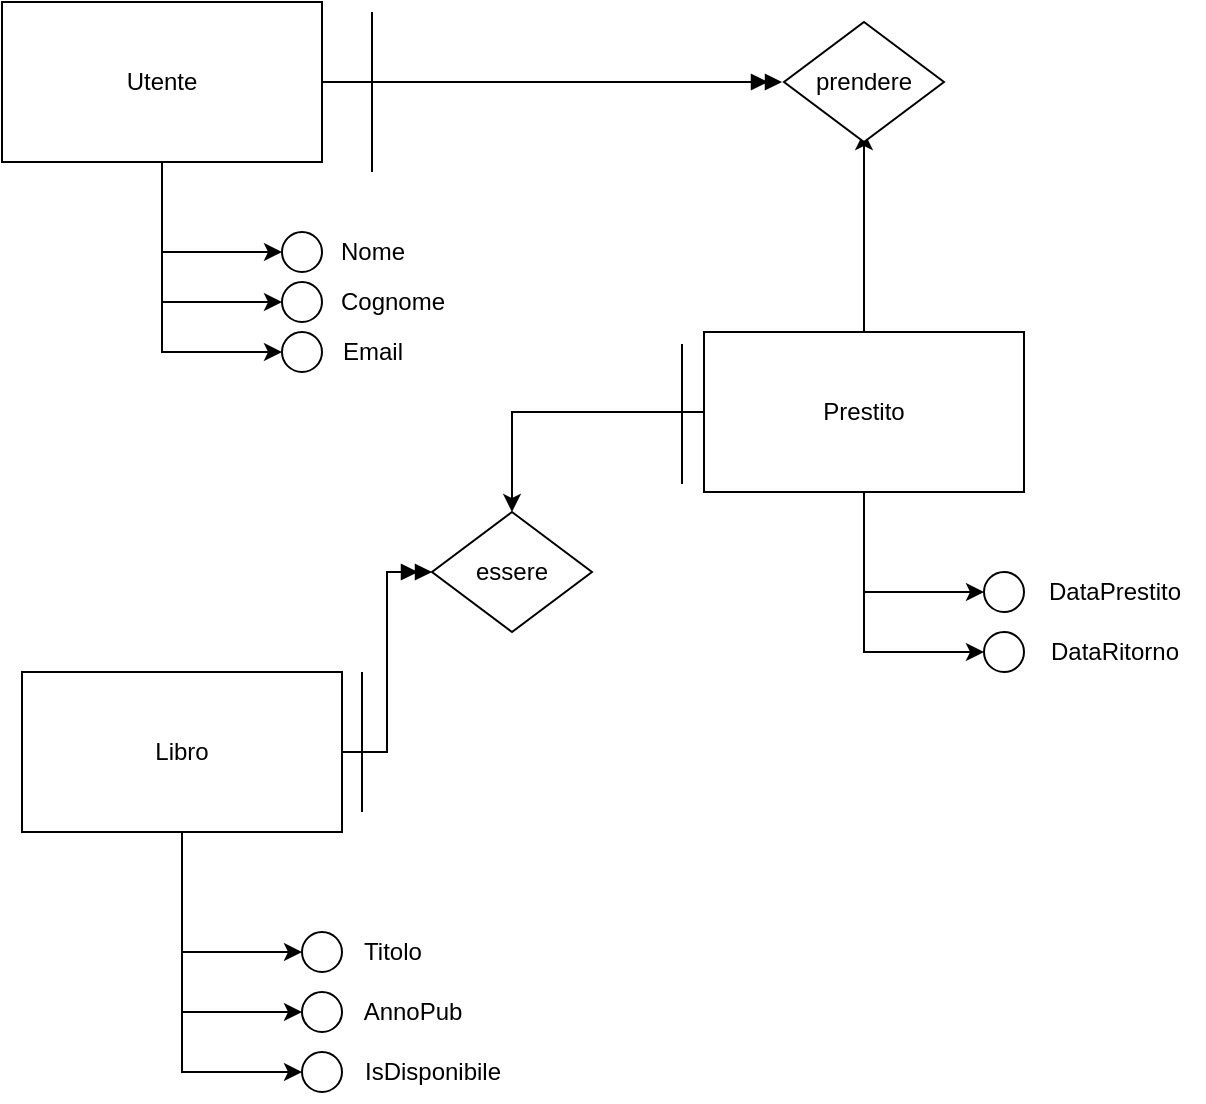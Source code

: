 <mxfile version="23.1.5" type="device">
  <diagram name="Pagina-1" id="YHSVwnl1a4Yjysgnxnxt">
    <mxGraphModel dx="1050" dy="629" grid="1" gridSize="10" guides="1" tooltips="1" connect="1" arrows="1" fold="1" page="0" pageScale="1" pageWidth="827" pageHeight="1169" math="0" shadow="0">
      <root>
        <mxCell id="0" />
        <mxCell id="1" parent="0" />
        <mxCell id="tNsFvqBchOSQwB9dOA6m-10" style="edgeStyle=orthogonalEdgeStyle;rounded=0;orthogonalLoop=1;jettySize=auto;html=1;entryX=0;entryY=0.5;entryDx=0;entryDy=0;" edge="1" parent="1" source="tNsFvqBchOSQwB9dOA6m-1" target="tNsFvqBchOSQwB9dOA6m-4">
          <mxGeometry relative="1" as="geometry" />
        </mxCell>
        <mxCell id="tNsFvqBchOSQwB9dOA6m-11" style="edgeStyle=orthogonalEdgeStyle;rounded=0;orthogonalLoop=1;jettySize=auto;html=1;entryX=0;entryY=0.5;entryDx=0;entryDy=0;" edge="1" parent="1" source="tNsFvqBchOSQwB9dOA6m-1" target="tNsFvqBchOSQwB9dOA6m-6">
          <mxGeometry relative="1" as="geometry" />
        </mxCell>
        <mxCell id="tNsFvqBchOSQwB9dOA6m-12" style="edgeStyle=orthogonalEdgeStyle;rounded=0;orthogonalLoop=1;jettySize=auto;html=1;entryX=0;entryY=0.5;entryDx=0;entryDy=0;" edge="1" parent="1" source="tNsFvqBchOSQwB9dOA6m-1" target="tNsFvqBchOSQwB9dOA6m-8">
          <mxGeometry relative="1" as="geometry" />
        </mxCell>
        <mxCell id="tNsFvqBchOSQwB9dOA6m-32" style="edgeStyle=orthogonalEdgeStyle;rounded=0;orthogonalLoop=1;jettySize=auto;html=1;endArrow=doubleBlock;endFill=1;" edge="1" parent="1" source="tNsFvqBchOSQwB9dOA6m-1">
          <mxGeometry relative="1" as="geometry">
            <mxPoint x="550" y="165" as="targetPoint" />
          </mxGeometry>
        </mxCell>
        <mxCell id="tNsFvqBchOSQwB9dOA6m-1" value="Utente" style="rounded=0;whiteSpace=wrap;html=1;" vertex="1" parent="1">
          <mxGeometry x="160" y="125" width="160" height="80" as="geometry" />
        </mxCell>
        <mxCell id="tNsFvqBchOSQwB9dOA6m-20" style="edgeStyle=orthogonalEdgeStyle;rounded=0;orthogonalLoop=1;jettySize=auto;html=1;entryX=0;entryY=0.5;entryDx=0;entryDy=0;" edge="1" parent="1" source="tNsFvqBchOSQwB9dOA6m-2" target="tNsFvqBchOSQwB9dOA6m-13">
          <mxGeometry relative="1" as="geometry" />
        </mxCell>
        <mxCell id="tNsFvqBchOSQwB9dOA6m-21" style="edgeStyle=orthogonalEdgeStyle;rounded=0;orthogonalLoop=1;jettySize=auto;html=1;entryX=0;entryY=0.5;entryDx=0;entryDy=0;" edge="1" parent="1" source="tNsFvqBchOSQwB9dOA6m-2" target="tNsFvqBchOSQwB9dOA6m-14">
          <mxGeometry relative="1" as="geometry" />
        </mxCell>
        <mxCell id="tNsFvqBchOSQwB9dOA6m-22" style="edgeStyle=orthogonalEdgeStyle;rounded=0;orthogonalLoop=1;jettySize=auto;html=1;entryX=0;entryY=0.5;entryDx=0;entryDy=0;" edge="1" parent="1" source="tNsFvqBchOSQwB9dOA6m-2" target="tNsFvqBchOSQwB9dOA6m-15">
          <mxGeometry relative="1" as="geometry" />
        </mxCell>
        <mxCell id="tNsFvqBchOSQwB9dOA6m-38" style="edgeStyle=orthogonalEdgeStyle;rounded=0;orthogonalLoop=1;jettySize=auto;html=1;entryX=0;entryY=0.5;entryDx=0;entryDy=0;endArrow=doubleBlock;endFill=1;" edge="1" parent="1" source="tNsFvqBchOSQwB9dOA6m-2" target="tNsFvqBchOSQwB9dOA6m-36">
          <mxGeometry relative="1" as="geometry" />
        </mxCell>
        <mxCell id="tNsFvqBchOSQwB9dOA6m-2" value="Libro" style="rounded=0;whiteSpace=wrap;html=1;" vertex="1" parent="1">
          <mxGeometry x="170" y="460" width="160" height="80" as="geometry" />
        </mxCell>
        <mxCell id="tNsFvqBchOSQwB9dOA6m-29" style="edgeStyle=orthogonalEdgeStyle;rounded=0;orthogonalLoop=1;jettySize=auto;html=1;entryX=0;entryY=0.5;entryDx=0;entryDy=0;" edge="1" parent="1" source="tNsFvqBchOSQwB9dOA6m-3" target="tNsFvqBchOSQwB9dOA6m-23">
          <mxGeometry relative="1" as="geometry" />
        </mxCell>
        <mxCell id="tNsFvqBchOSQwB9dOA6m-30" style="edgeStyle=orthogonalEdgeStyle;rounded=0;orthogonalLoop=1;jettySize=auto;html=1;entryX=0;entryY=0.5;entryDx=0;entryDy=0;" edge="1" parent="1" source="tNsFvqBchOSQwB9dOA6m-3" target="tNsFvqBchOSQwB9dOA6m-24">
          <mxGeometry relative="1" as="geometry" />
        </mxCell>
        <mxCell id="tNsFvqBchOSQwB9dOA6m-33" style="edgeStyle=orthogonalEdgeStyle;rounded=0;orthogonalLoop=1;jettySize=auto;html=1;entryX=0.5;entryY=0.917;entryDx=0;entryDy=0;entryPerimeter=0;" edge="1" parent="1" source="tNsFvqBchOSQwB9dOA6m-3" target="tNsFvqBchOSQwB9dOA6m-31">
          <mxGeometry relative="1" as="geometry">
            <mxPoint x="591" y="200" as="targetPoint" />
          </mxGeometry>
        </mxCell>
        <mxCell id="tNsFvqBchOSQwB9dOA6m-37" style="edgeStyle=orthogonalEdgeStyle;rounded=0;orthogonalLoop=1;jettySize=auto;html=1;entryX=0.5;entryY=0;entryDx=0;entryDy=0;" edge="1" parent="1" source="tNsFvqBchOSQwB9dOA6m-3" target="tNsFvqBchOSQwB9dOA6m-36">
          <mxGeometry relative="1" as="geometry" />
        </mxCell>
        <mxCell id="tNsFvqBchOSQwB9dOA6m-3" value="Prestito" style="rounded=0;whiteSpace=wrap;html=1;" vertex="1" parent="1">
          <mxGeometry x="511" y="290" width="160" height="80" as="geometry" />
        </mxCell>
        <mxCell id="tNsFvqBchOSQwB9dOA6m-4" value="" style="ellipse;whiteSpace=wrap;html=1;aspect=fixed;" vertex="1" parent="1">
          <mxGeometry x="300" y="240" width="20" height="20" as="geometry" />
        </mxCell>
        <mxCell id="tNsFvqBchOSQwB9dOA6m-5" value="Nome" style="text;html=1;align=center;verticalAlign=middle;resizable=0;points=[];autosize=1;strokeColor=none;fillColor=none;" vertex="1" parent="1">
          <mxGeometry x="315" y="235" width="60" height="30" as="geometry" />
        </mxCell>
        <mxCell id="tNsFvqBchOSQwB9dOA6m-6" value="" style="ellipse;whiteSpace=wrap;html=1;aspect=fixed;" vertex="1" parent="1">
          <mxGeometry x="300" y="265" width="20" height="20" as="geometry" />
        </mxCell>
        <mxCell id="tNsFvqBchOSQwB9dOA6m-7" value="Cognome" style="text;html=1;align=center;verticalAlign=middle;resizable=0;points=[];autosize=1;strokeColor=none;fillColor=none;" vertex="1" parent="1">
          <mxGeometry x="315" y="260" width="80" height="30" as="geometry" />
        </mxCell>
        <mxCell id="tNsFvqBchOSQwB9dOA6m-8" value="" style="ellipse;whiteSpace=wrap;html=1;aspect=fixed;" vertex="1" parent="1">
          <mxGeometry x="300" y="290" width="20" height="20" as="geometry" />
        </mxCell>
        <mxCell id="tNsFvqBchOSQwB9dOA6m-9" value="Email" style="text;html=1;align=center;verticalAlign=middle;resizable=0;points=[];autosize=1;strokeColor=none;fillColor=none;" vertex="1" parent="1">
          <mxGeometry x="320" y="285" width="50" height="30" as="geometry" />
        </mxCell>
        <mxCell id="tNsFvqBchOSQwB9dOA6m-13" value="" style="ellipse;whiteSpace=wrap;html=1;aspect=fixed;" vertex="1" parent="1">
          <mxGeometry x="310" y="590" width="20" height="20" as="geometry" />
        </mxCell>
        <mxCell id="tNsFvqBchOSQwB9dOA6m-14" value="" style="ellipse;whiteSpace=wrap;html=1;aspect=fixed;" vertex="1" parent="1">
          <mxGeometry x="310" y="620" width="20" height="20" as="geometry" />
        </mxCell>
        <mxCell id="tNsFvqBchOSQwB9dOA6m-15" value="" style="ellipse;whiteSpace=wrap;html=1;aspect=fixed;" vertex="1" parent="1">
          <mxGeometry x="310" y="650" width="20" height="20" as="geometry" />
        </mxCell>
        <mxCell id="tNsFvqBchOSQwB9dOA6m-17" value="Titolo" style="text;html=1;align=center;verticalAlign=middle;resizable=0;points=[];autosize=1;strokeColor=none;fillColor=none;" vertex="1" parent="1">
          <mxGeometry x="330" y="585" width="50" height="30" as="geometry" />
        </mxCell>
        <mxCell id="tNsFvqBchOSQwB9dOA6m-18" value="AnnoPub" style="text;html=1;align=center;verticalAlign=middle;resizable=0;points=[];autosize=1;strokeColor=none;fillColor=none;" vertex="1" parent="1">
          <mxGeometry x="330" y="615" width="70" height="30" as="geometry" />
        </mxCell>
        <mxCell id="tNsFvqBchOSQwB9dOA6m-19" value="IsDisponibile" style="text;html=1;align=center;verticalAlign=middle;resizable=0;points=[];autosize=1;strokeColor=none;fillColor=none;" vertex="1" parent="1">
          <mxGeometry x="330" y="645" width="90" height="30" as="geometry" />
        </mxCell>
        <mxCell id="tNsFvqBchOSQwB9dOA6m-23" value="" style="ellipse;whiteSpace=wrap;html=1;aspect=fixed;" vertex="1" parent="1">
          <mxGeometry x="651" y="410" width="20" height="20" as="geometry" />
        </mxCell>
        <mxCell id="tNsFvqBchOSQwB9dOA6m-24" value="" style="ellipse;whiteSpace=wrap;html=1;aspect=fixed;" vertex="1" parent="1">
          <mxGeometry x="651" y="440" width="20" height="20" as="geometry" />
        </mxCell>
        <mxCell id="tNsFvqBchOSQwB9dOA6m-27" value="DataPrestito" style="text;html=1;align=center;verticalAlign=middle;resizable=0;points=[];autosize=1;strokeColor=none;fillColor=none;" vertex="1" parent="1">
          <mxGeometry x="671" y="405" width="90" height="30" as="geometry" />
        </mxCell>
        <mxCell id="tNsFvqBchOSQwB9dOA6m-28" value="DataRitorno" style="text;html=1;align=center;verticalAlign=middle;resizable=0;points=[];autosize=1;strokeColor=none;fillColor=none;" vertex="1" parent="1">
          <mxGeometry x="671" y="435" width="90" height="30" as="geometry" />
        </mxCell>
        <mxCell id="tNsFvqBchOSQwB9dOA6m-31" value="prendere" style="rhombus;whiteSpace=wrap;html=1;" vertex="1" parent="1">
          <mxGeometry x="551" y="135" width="80" height="60" as="geometry" />
        </mxCell>
        <mxCell id="tNsFvqBchOSQwB9dOA6m-34" value="" style="endArrow=none;html=1;rounded=0;" edge="1" parent="1">
          <mxGeometry width="50" height="50" relative="1" as="geometry">
            <mxPoint x="345" y="210" as="sourcePoint" />
            <mxPoint x="345" y="130" as="targetPoint" />
          </mxGeometry>
        </mxCell>
        <mxCell id="tNsFvqBchOSQwB9dOA6m-36" value="essere" style="rhombus;whiteSpace=wrap;html=1;" vertex="1" parent="1">
          <mxGeometry x="375" y="380" width="80" height="60" as="geometry" />
        </mxCell>
        <mxCell id="tNsFvqBchOSQwB9dOA6m-39" value="" style="endArrow=none;html=1;rounded=0;" edge="1" parent="1">
          <mxGeometry width="50" height="50" relative="1" as="geometry">
            <mxPoint x="340" y="530" as="sourcePoint" />
            <mxPoint x="340" y="460" as="targetPoint" />
          </mxGeometry>
        </mxCell>
        <mxCell id="tNsFvqBchOSQwB9dOA6m-40" value="" style="endArrow=none;html=1;rounded=0;" edge="1" parent="1">
          <mxGeometry width="50" height="50" relative="1" as="geometry">
            <mxPoint x="500" y="366" as="sourcePoint" />
            <mxPoint x="500" y="296" as="targetPoint" />
          </mxGeometry>
        </mxCell>
      </root>
    </mxGraphModel>
  </diagram>
</mxfile>

